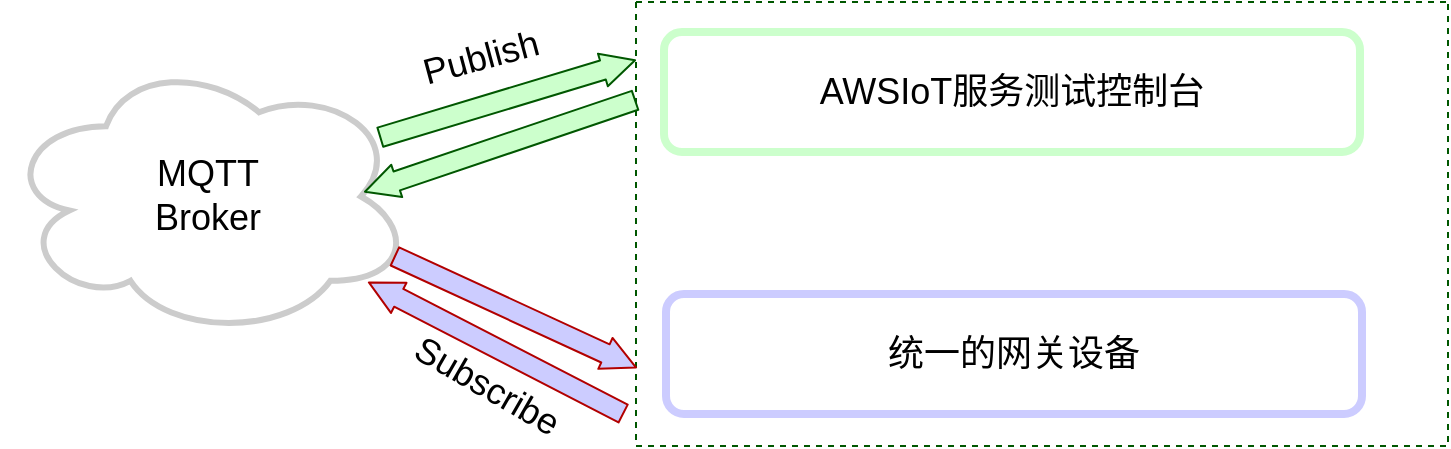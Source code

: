 <mxfile version="14.8.4" type="github">
  <diagram id="prtHgNgQTEPvFCAcTncT" name="Page-1">
    <mxGraphModel dx="1038" dy="580" grid="0" gridSize="10" guides="1" tooltips="1" connect="1" arrows="1" fold="1" page="1" pageScale="1" pageWidth="827" pageHeight="1169" math="0" shadow="0">
      <root>
        <mxCell id="0" />
        <mxCell id="1" parent="0" />
        <mxCell id="k6uhKt3Hn7oym8SlnJA1-1" value="" style="swimlane;startSize=0;dashed=1;fillColor=#008a00;strokeColor=#005700;fontColor=#ffffff;" parent="1" vertex="1">
          <mxGeometry x="344" y="192" width="406" height="222" as="geometry" />
        </mxCell>
        <mxCell id="k6uhKt3Hn7oym8SlnJA1-17" value="&lt;font style=&quot;font-size: 18px&quot;&gt;AWSIoT服务测试控制台&lt;/font&gt;" style="rounded=1;whiteSpace=wrap;html=1;strokeWidth=4;strokeColor=#CCFFCC;" parent="k6uhKt3Hn7oym8SlnJA1-1" vertex="1">
          <mxGeometry x="14" y="15" width="348" height="60" as="geometry" />
        </mxCell>
        <mxCell id="k6uhKt3Hn7oym8SlnJA1-2" value="&lt;font style=&quot;font-size: 18px&quot;&gt;MQTT&lt;br&gt;Broker&lt;/font&gt;" style="ellipse;shape=cloud;whiteSpace=wrap;html=1;strokeColor=#CCCCCC;strokeWidth=3;fillColor=#FFFFFF;" parent="1" vertex="1">
          <mxGeometry x="28" y="219" width="204" height="140.5" as="geometry" />
        </mxCell>
        <mxCell id="k6uhKt3Hn7oym8SlnJA1-12" value="" style="shape=flexArrow;endArrow=classic;html=1;endWidth=6;endSize=5.26;entryX=0.001;entryY=0.824;entryDx=0;entryDy=0;entryPerimeter=0;strokeColor=#B20000;fillColor=#CCCCFF;" parent="1" target="k6uhKt3Hn7oym8SlnJA1-1" edge="1">
          <mxGeometry width="50" height="50" relative="1" as="geometry">
            <mxPoint x="223" y="319" as="sourcePoint" />
            <mxPoint x="325" y="364" as="targetPoint" />
          </mxGeometry>
        </mxCell>
        <mxCell id="k6uhKt3Hn7oym8SlnJA1-14" value="" style="shape=flexArrow;endArrow=classic;html=1;endWidth=6;endSize=5.26;strokeColor=#005700;fillColor=#CCFFCC;" parent="1" edge="1">
          <mxGeometry width="50" height="50" relative="1" as="geometry">
            <mxPoint x="344" y="241" as="sourcePoint" />
            <mxPoint x="208" y="287" as="targetPoint" />
          </mxGeometry>
        </mxCell>
        <mxCell id="k6uhKt3Hn7oym8SlnJA1-15" value="" style="shape=flexArrow;endArrow=classic;html=1;endWidth=6;endSize=5.26;strokeColor=#B20000;fillColor=#CCCCFF;" parent="1" edge="1">
          <mxGeometry width="50" height="50" relative="1" as="geometry">
            <mxPoint x="338" y="398" as="sourcePoint" />
            <mxPoint x="210" y="332" as="targetPoint" />
          </mxGeometry>
        </mxCell>
        <mxCell id="k6uhKt3Hn7oym8SlnJA1-20" value="&lt;font style=&quot;font-size: 18px&quot;&gt;Subscribe&lt;/font&gt;" style="edgeLabel;html=1;align=center;verticalAlign=middle;resizable=0;points=[];rotation=30;" parent="k6uhKt3Hn7oym8SlnJA1-15" vertex="1" connectable="0">
          <mxGeometry x="0.216" y="9" relative="1" as="geometry">
            <mxPoint x="13" y="18" as="offset" />
          </mxGeometry>
        </mxCell>
        <mxCell id="k6uhKt3Hn7oym8SlnJA1-16" value="" style="shape=flexArrow;endArrow=classic;html=1;endWidth=6;endSize=5.26;exitX=0.92;exitY=0.29;exitDx=0;exitDy=0;exitPerimeter=0;strokeColor=#005700;fillColor=#CCFFCC;" parent="1" source="k6uhKt3Hn7oym8SlnJA1-2" edge="1">
          <mxGeometry width="50" height="50" relative="1" as="geometry">
            <mxPoint x="252" y="280" as="sourcePoint" />
            <mxPoint x="344" y="221" as="targetPoint" />
          </mxGeometry>
        </mxCell>
        <mxCell id="k6uhKt3Hn7oym8SlnJA1-18" value="&lt;font style=&quot;font-size: 18px&quot;&gt;Publish&lt;/font&gt;" style="edgeLabel;html=1;align=center;verticalAlign=middle;resizable=0;points=[];rotation=-15;" parent="k6uhKt3Hn7oym8SlnJA1-16" vertex="1" connectable="0">
          <mxGeometry x="-0.214" relative="1" as="geometry">
            <mxPoint y="-25" as="offset" />
          </mxGeometry>
        </mxCell>
        <mxCell id="k6uhKt3Hn7oym8SlnJA1-19" value="&lt;span style=&quot;font-size: 18px&quot;&gt;统一的网关设备&lt;/span&gt;" style="rounded=1;whiteSpace=wrap;html=1;strokeWidth=4;strokeColor=#CCCCFF;" parent="1" vertex="1">
          <mxGeometry x="359" y="338" width="348" height="60" as="geometry" />
        </mxCell>
      </root>
    </mxGraphModel>
  </diagram>
</mxfile>

